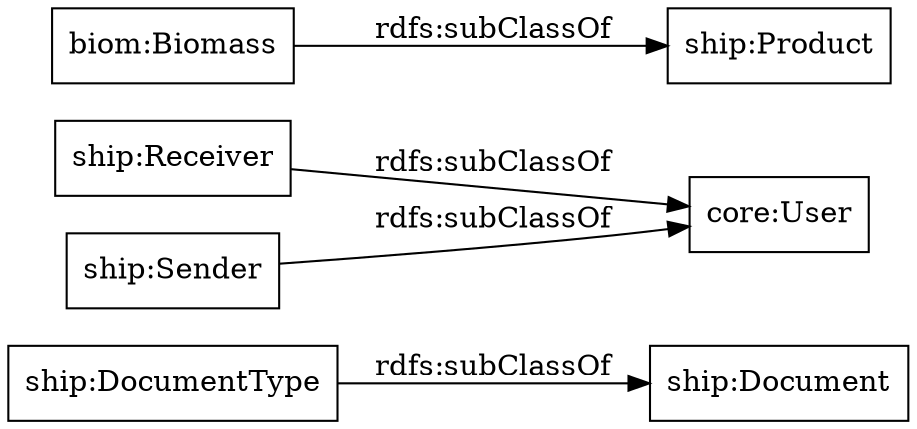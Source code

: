 digraph ar2dtool_diagram { 
rankdir=LR;
size="1000"
node [shape = rectangle, color="black"]; "ship:DocumentType" "core:User" "ship:Product" "ship:Document" "ship:Receiver" "ship:Sender" "biom:Biomass" ; /*classes style*/
	"ship:Sender" -> "core:User" [ label = "rdfs:subClassOf" ];
	"ship:DocumentType" -> "ship:Document" [ label = "rdfs:subClassOf" ];
	"biom:Biomass" -> "ship:Product" [ label = "rdfs:subClassOf" ];
	"ship:Receiver" -> "core:User" [ label = "rdfs:subClassOf" ];

}
